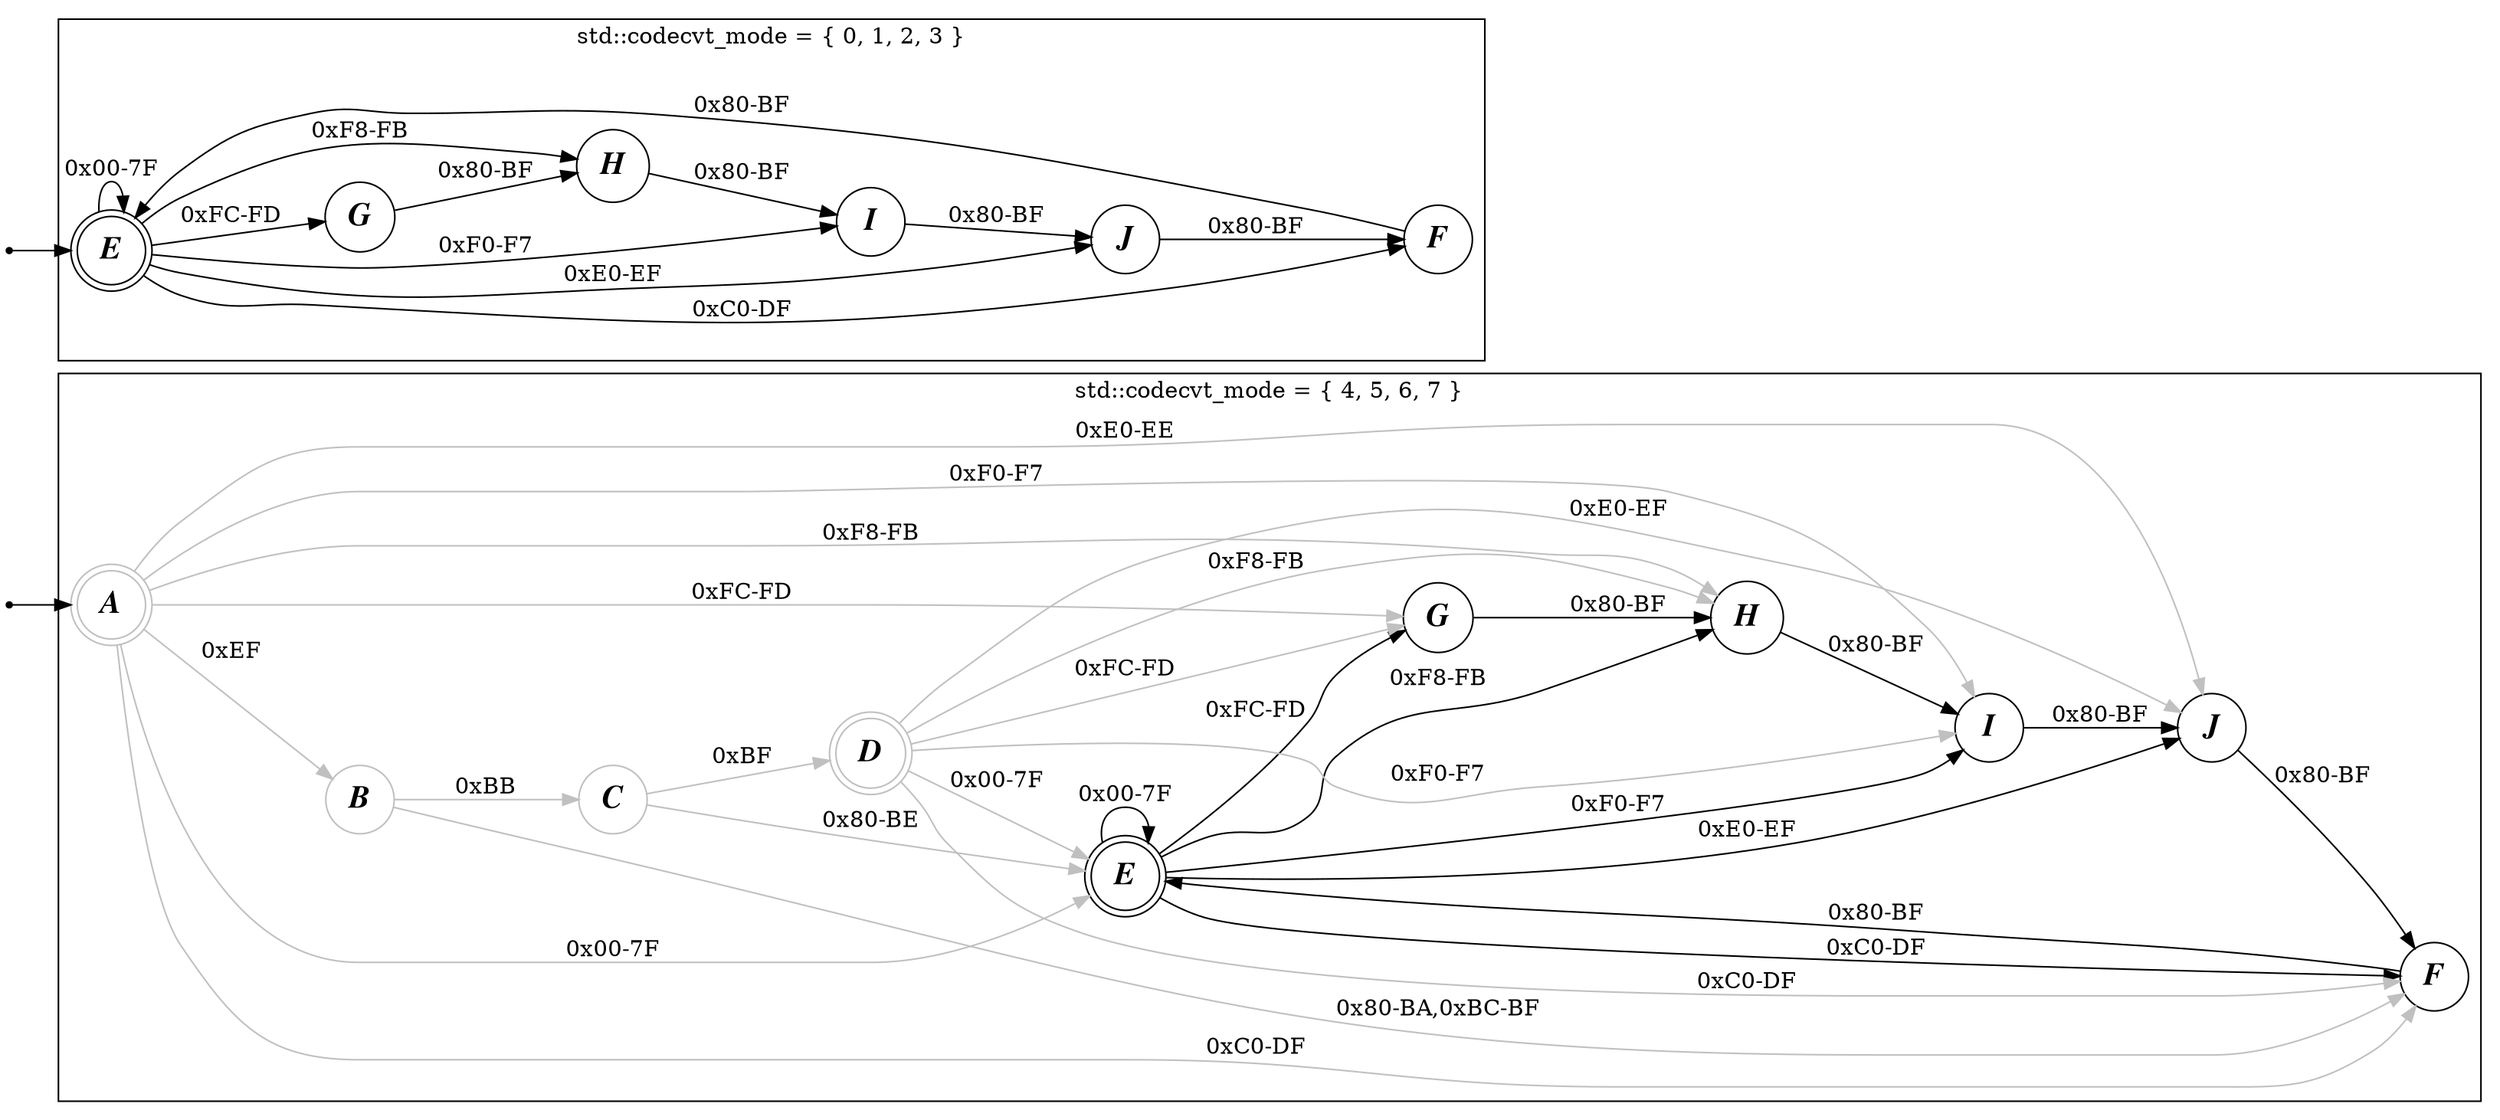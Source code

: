 digraph Input {
	rankdir="LR"

	node [shape=circle,fontname="times bold italic",fontsize=20]

	Initial1 [shape=point]
	Initial2 [shape=point]

		Initial1 -> BOM_A [color=black]
		Initial2 -> S1

		subgraph cluster_consume_header {
			label="std::codecvt_mode = { 4, 5, 6, 7 }"

			subgraph {
				node [color=gray]
				edge [color=gray]
				BOM_A -> S2 [label="0x00-7F"]
				BOM_A -> A2 [label="0xC0-DF"]
				BOM_A -> B2 [label="0xE0-EE"]
				BOM_A -> BOM_B [label="0xEF"]
				BOM_A -> C2 [label="0xF0-F7"]
				BOM_A -> D2 [label="0xF8-FB"]
				BOM_A -> E2 [label="0xFC-FD"]


				BOM_B -> BOM_C [label="0xBB"]
				BOM_B -> A2 [label="0x80-BA,0xBC-BF"]

				BOM_C -> BOM_D [label="0xBF"]
				BOM_C -> S2 [label="0x80-BE"]

				BOM_D -> S2 [label="0x00-7F"]
				BOM_D -> A2 [label="0xC0-DF"]
				BOM_D -> B2 [label="0xE0-EF"]
				BOM_D -> C2 [label="0xF0-F7"]
				BOM_D -> D2 [label="0xF8-FB"]
				BOM_D -> E2 [label="0xFC-FD"]
			}

			subgraph {
				edge [color=black]

				S2 [peripheries=2,color=black]
				S2 -> S2 [label="0x00-7F"]
				S2 -> A2 [label="0xC0-DF"]
				S2 -> B2 [label="0xE0-EF"]
				S2 -> C2 [label="0xF0-F7"]
				S2 -> D2 [label="0xF8-FB"]
				S2 -> E2 [label="0xFC-FD"]

				A2 -> S2 [label="0x80-BF"]
				B2 -> A2 [label="0x80-BF"]
				C2 -> B2 [label="0x80-BF"]
				D2 -> C2 [label="0x80-BF"]
				E2 -> D2 [label="0x80-BF"]
			}

			BOM_A [label="A",  color=gray,  peripheries=2]
			BOM_B [label="B"   color=grey,  peripheries=1]
			BOM_C [label="C"   color=grey,  peripheries=1]
			BOM_D [label="D",  color=grey,  peripheries=2]
			S2    [label="E",  color=black, peripheries=2]
			A2    [label="F",  color=black, peripheries=1]
			E2    [label="G",  color=black, peripheries=1]
			D2    [label="H",  color=black, peripheries=1]
			C2    [label="I",  color=black, peripheries=1]
			B2    [label="J", color=black, peripheries=1]
		}

		subgraph cluster_basic
		{
			label="std::codecvt_mode = { 0, 1, 2, 3 }"
			S1 -> S1 [label="0x00-7F"]
			S1 -> A1 [label="0xC0-DF"]
			S1 -> B1 [label="0xE0-EF"]
			S1 -> C1 [label="0xF0-F7"]
			S1 -> D1 [label="0xF8-FB"]

			S1 -> E1 [label="0xFC-FD"]
			A1 -> S1 [label="0x80-BF"]
			B1 -> A1 [label="0x80-BF"]
			C1 -> B1 [label="0x80-BF"]
			D1 -> C1 [label="0x80-BF"]
			E1 -> D1 [label="0x80-BF"]

			S1    [label="E",  color=black, peripheries=2]
			A1    [label="F",  color=black, peripheries=1]
			E1    [label="G",  color=black, peripheries=1]
			D1    [label="H",  color=black, peripheries=1]
			C1    [label="I",  color=black, peripheries=1]
			B1    [label="J", color=black, peripheries=1]
		}

}
